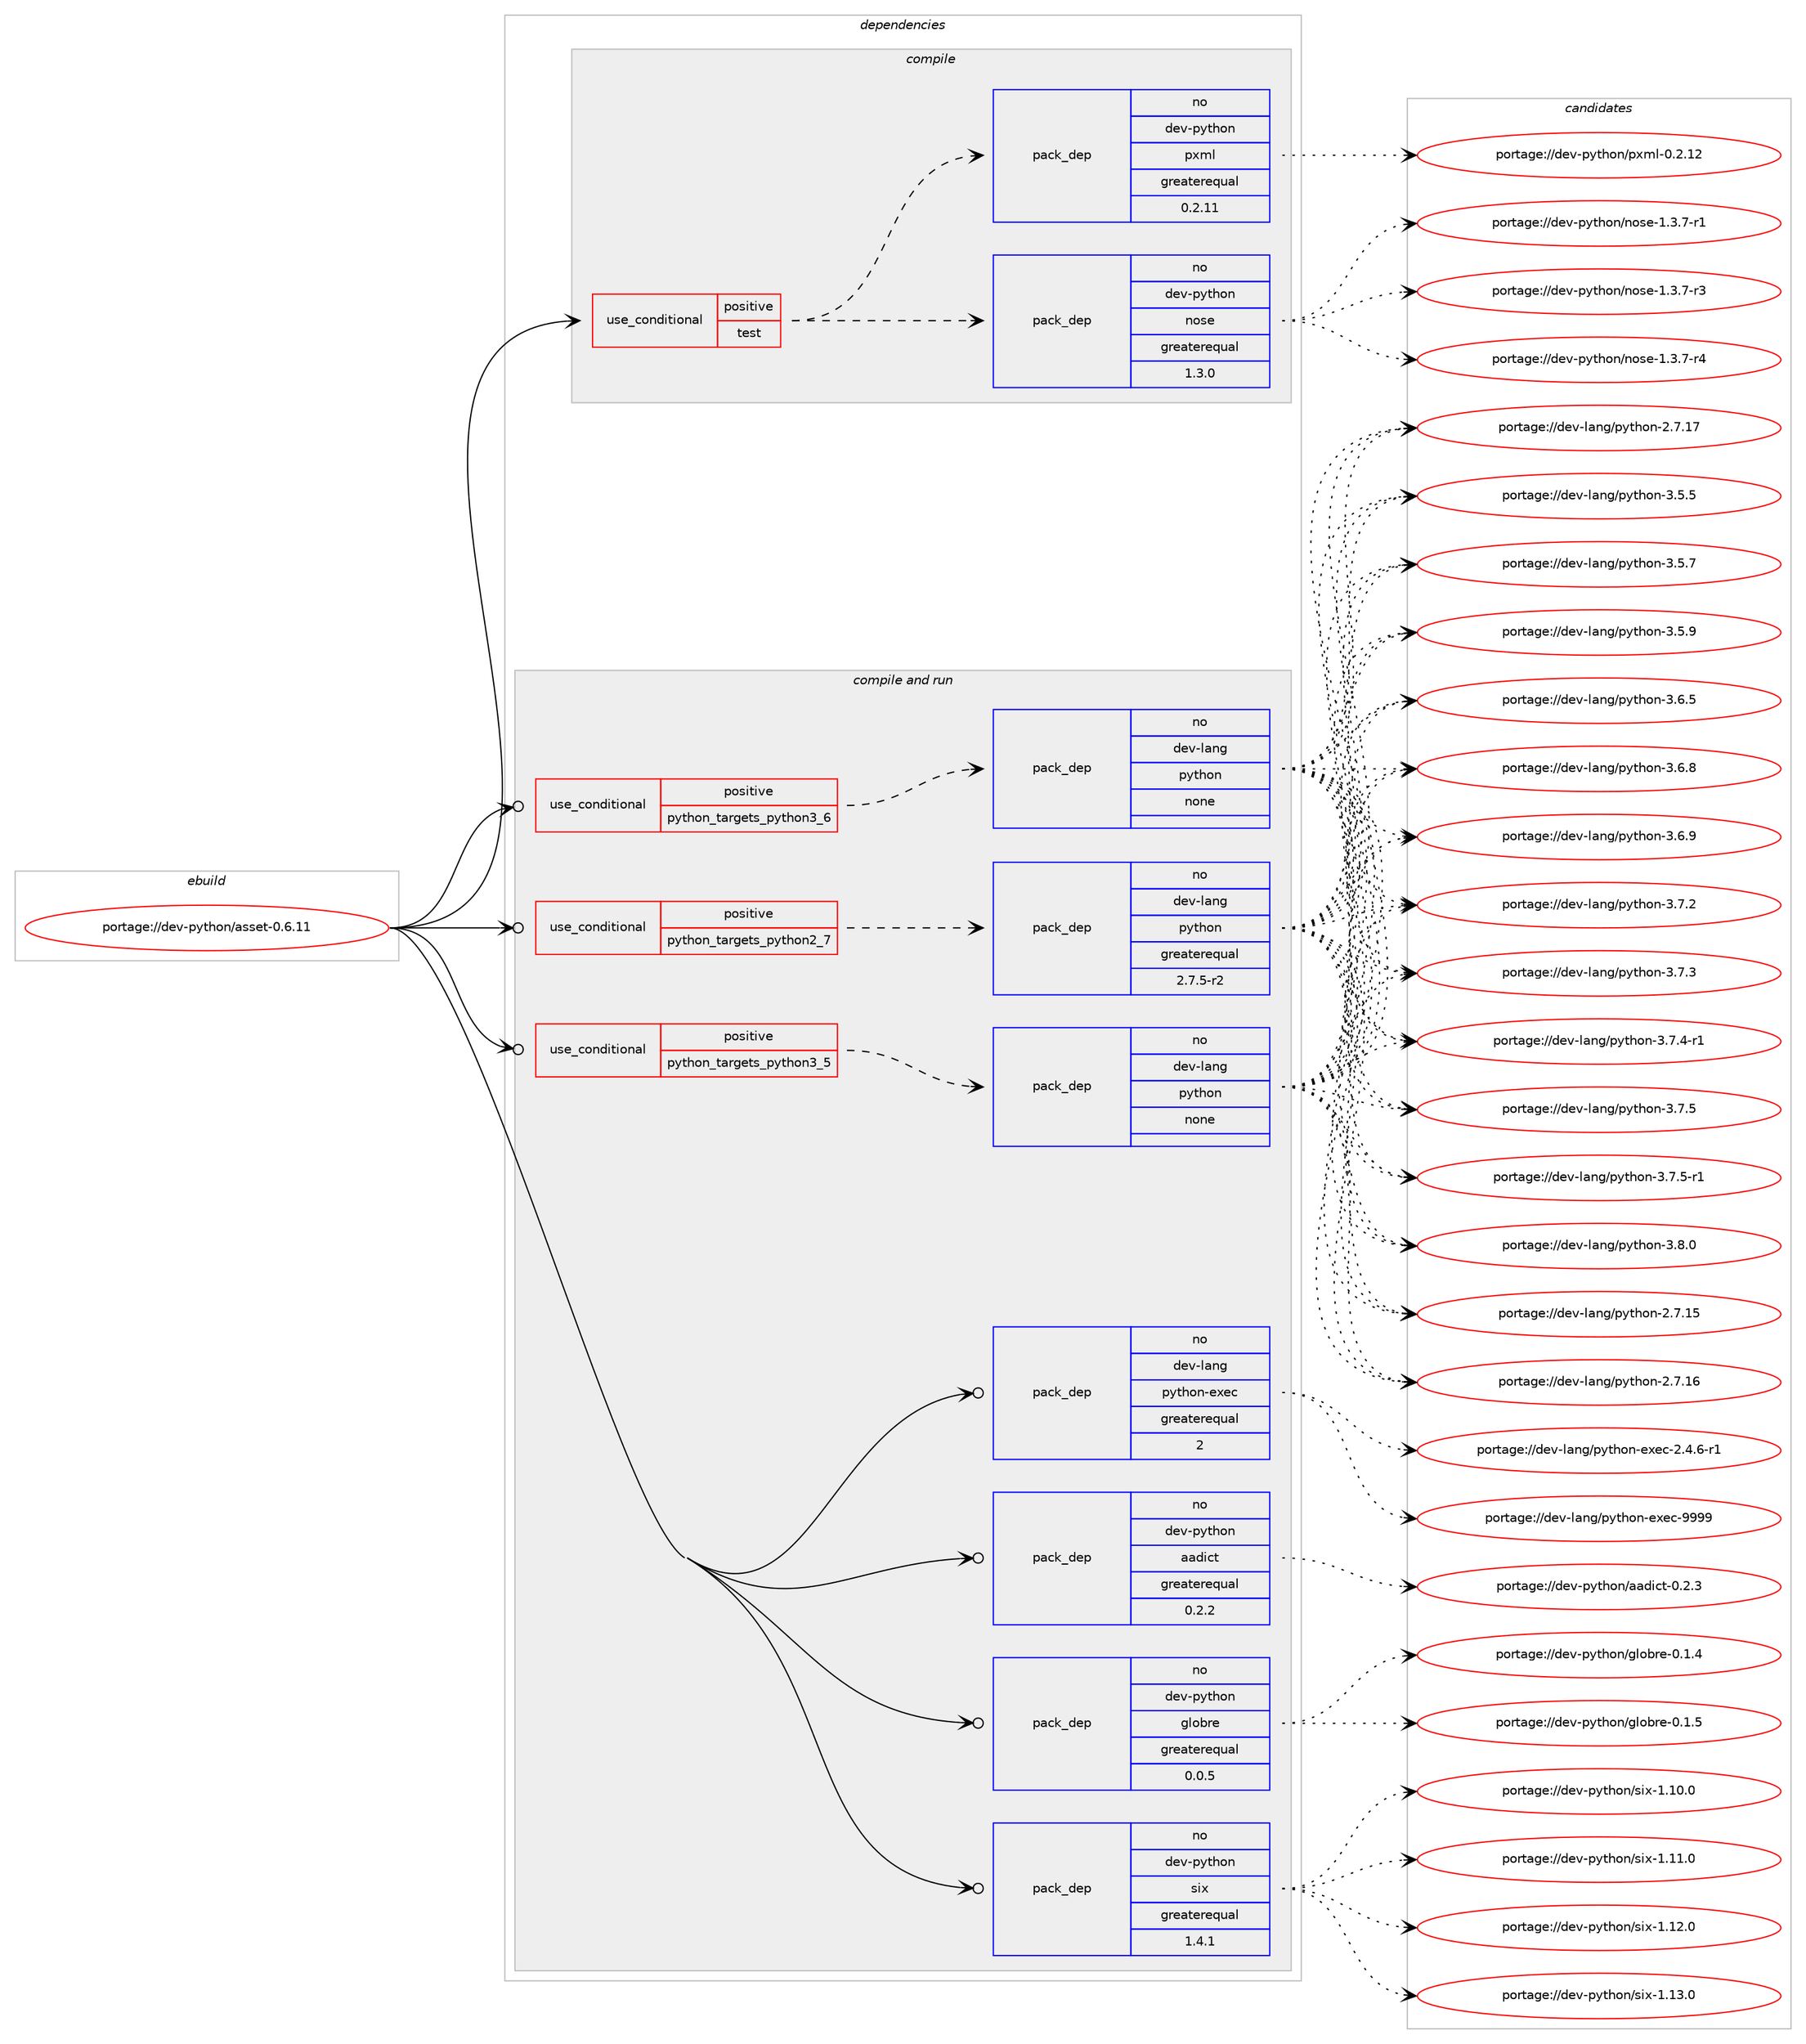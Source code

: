 digraph prolog {

# *************
# Graph options
# *************

newrank=true;
concentrate=true;
compound=true;
graph [rankdir=LR,fontname=Helvetica,fontsize=10,ranksep=1.5];#, ranksep=2.5, nodesep=0.2];
edge  [arrowhead=vee];
node  [fontname=Helvetica,fontsize=10];

# **********
# The ebuild
# **********

subgraph cluster_leftcol {
color=gray;
rank=same;
label=<<i>ebuild</i>>;
id [label="portage://dev-python/asset-0.6.11", color=red, width=4, href="../dev-python/asset-0.6.11.svg"];
}

# ****************
# The dependencies
# ****************

subgraph cluster_midcol {
color=gray;
label=<<i>dependencies</i>>;
subgraph cluster_compile {
fillcolor="#eeeeee";
style=filled;
label=<<i>compile</i>>;
subgraph cond25603 {
dependency129712 [label=<<TABLE BORDER="0" CELLBORDER="1" CELLSPACING="0" CELLPADDING="4"><TR><TD ROWSPAN="3" CELLPADDING="10">use_conditional</TD></TR><TR><TD>positive</TD></TR><TR><TD>test</TD></TR></TABLE>>, shape=none, color=red];
subgraph pack100806 {
dependency129713 [label=<<TABLE BORDER="0" CELLBORDER="1" CELLSPACING="0" CELLPADDING="4" WIDTH="220"><TR><TD ROWSPAN="6" CELLPADDING="30">pack_dep</TD></TR><TR><TD WIDTH="110">no</TD></TR><TR><TD>dev-python</TD></TR><TR><TD>nose</TD></TR><TR><TD>greaterequal</TD></TR><TR><TD>1.3.0</TD></TR></TABLE>>, shape=none, color=blue];
}
dependency129712:e -> dependency129713:w [weight=20,style="dashed",arrowhead="vee"];
subgraph pack100807 {
dependency129714 [label=<<TABLE BORDER="0" CELLBORDER="1" CELLSPACING="0" CELLPADDING="4" WIDTH="220"><TR><TD ROWSPAN="6" CELLPADDING="30">pack_dep</TD></TR><TR><TD WIDTH="110">no</TD></TR><TR><TD>dev-python</TD></TR><TR><TD>pxml</TD></TR><TR><TD>greaterequal</TD></TR><TR><TD>0.2.11</TD></TR></TABLE>>, shape=none, color=blue];
}
dependency129712:e -> dependency129714:w [weight=20,style="dashed",arrowhead="vee"];
}
id:e -> dependency129712:w [weight=20,style="solid",arrowhead="vee"];
}
subgraph cluster_compileandrun {
fillcolor="#eeeeee";
style=filled;
label=<<i>compile and run</i>>;
subgraph cond25604 {
dependency129715 [label=<<TABLE BORDER="0" CELLBORDER="1" CELLSPACING="0" CELLPADDING="4"><TR><TD ROWSPAN="3" CELLPADDING="10">use_conditional</TD></TR><TR><TD>positive</TD></TR><TR><TD>python_targets_python2_7</TD></TR></TABLE>>, shape=none, color=red];
subgraph pack100808 {
dependency129716 [label=<<TABLE BORDER="0" CELLBORDER="1" CELLSPACING="0" CELLPADDING="4" WIDTH="220"><TR><TD ROWSPAN="6" CELLPADDING="30">pack_dep</TD></TR><TR><TD WIDTH="110">no</TD></TR><TR><TD>dev-lang</TD></TR><TR><TD>python</TD></TR><TR><TD>greaterequal</TD></TR><TR><TD>2.7.5-r2</TD></TR></TABLE>>, shape=none, color=blue];
}
dependency129715:e -> dependency129716:w [weight=20,style="dashed",arrowhead="vee"];
}
id:e -> dependency129715:w [weight=20,style="solid",arrowhead="odotvee"];
subgraph cond25605 {
dependency129717 [label=<<TABLE BORDER="0" CELLBORDER="1" CELLSPACING="0" CELLPADDING="4"><TR><TD ROWSPAN="3" CELLPADDING="10">use_conditional</TD></TR><TR><TD>positive</TD></TR><TR><TD>python_targets_python3_5</TD></TR></TABLE>>, shape=none, color=red];
subgraph pack100809 {
dependency129718 [label=<<TABLE BORDER="0" CELLBORDER="1" CELLSPACING="0" CELLPADDING="4" WIDTH="220"><TR><TD ROWSPAN="6" CELLPADDING="30">pack_dep</TD></TR><TR><TD WIDTH="110">no</TD></TR><TR><TD>dev-lang</TD></TR><TR><TD>python</TD></TR><TR><TD>none</TD></TR><TR><TD></TD></TR></TABLE>>, shape=none, color=blue];
}
dependency129717:e -> dependency129718:w [weight=20,style="dashed",arrowhead="vee"];
}
id:e -> dependency129717:w [weight=20,style="solid",arrowhead="odotvee"];
subgraph cond25606 {
dependency129719 [label=<<TABLE BORDER="0" CELLBORDER="1" CELLSPACING="0" CELLPADDING="4"><TR><TD ROWSPAN="3" CELLPADDING="10">use_conditional</TD></TR><TR><TD>positive</TD></TR><TR><TD>python_targets_python3_6</TD></TR></TABLE>>, shape=none, color=red];
subgraph pack100810 {
dependency129720 [label=<<TABLE BORDER="0" CELLBORDER="1" CELLSPACING="0" CELLPADDING="4" WIDTH="220"><TR><TD ROWSPAN="6" CELLPADDING="30">pack_dep</TD></TR><TR><TD WIDTH="110">no</TD></TR><TR><TD>dev-lang</TD></TR><TR><TD>python</TD></TR><TR><TD>none</TD></TR><TR><TD></TD></TR></TABLE>>, shape=none, color=blue];
}
dependency129719:e -> dependency129720:w [weight=20,style="dashed",arrowhead="vee"];
}
id:e -> dependency129719:w [weight=20,style="solid",arrowhead="odotvee"];
subgraph pack100811 {
dependency129721 [label=<<TABLE BORDER="0" CELLBORDER="1" CELLSPACING="0" CELLPADDING="4" WIDTH="220"><TR><TD ROWSPAN="6" CELLPADDING="30">pack_dep</TD></TR><TR><TD WIDTH="110">no</TD></TR><TR><TD>dev-lang</TD></TR><TR><TD>python-exec</TD></TR><TR><TD>greaterequal</TD></TR><TR><TD>2</TD></TR></TABLE>>, shape=none, color=blue];
}
id:e -> dependency129721:w [weight=20,style="solid",arrowhead="odotvee"];
subgraph pack100812 {
dependency129722 [label=<<TABLE BORDER="0" CELLBORDER="1" CELLSPACING="0" CELLPADDING="4" WIDTH="220"><TR><TD ROWSPAN="6" CELLPADDING="30">pack_dep</TD></TR><TR><TD WIDTH="110">no</TD></TR><TR><TD>dev-python</TD></TR><TR><TD>aadict</TD></TR><TR><TD>greaterequal</TD></TR><TR><TD>0.2.2</TD></TR></TABLE>>, shape=none, color=blue];
}
id:e -> dependency129722:w [weight=20,style="solid",arrowhead="odotvee"];
subgraph pack100813 {
dependency129723 [label=<<TABLE BORDER="0" CELLBORDER="1" CELLSPACING="0" CELLPADDING="4" WIDTH="220"><TR><TD ROWSPAN="6" CELLPADDING="30">pack_dep</TD></TR><TR><TD WIDTH="110">no</TD></TR><TR><TD>dev-python</TD></TR><TR><TD>globre</TD></TR><TR><TD>greaterequal</TD></TR><TR><TD>0.0.5</TD></TR></TABLE>>, shape=none, color=blue];
}
id:e -> dependency129723:w [weight=20,style="solid",arrowhead="odotvee"];
subgraph pack100814 {
dependency129724 [label=<<TABLE BORDER="0" CELLBORDER="1" CELLSPACING="0" CELLPADDING="4" WIDTH="220"><TR><TD ROWSPAN="6" CELLPADDING="30">pack_dep</TD></TR><TR><TD WIDTH="110">no</TD></TR><TR><TD>dev-python</TD></TR><TR><TD>six</TD></TR><TR><TD>greaterequal</TD></TR><TR><TD>1.4.1</TD></TR></TABLE>>, shape=none, color=blue];
}
id:e -> dependency129724:w [weight=20,style="solid",arrowhead="odotvee"];
}
subgraph cluster_run {
fillcolor="#eeeeee";
style=filled;
label=<<i>run</i>>;
}
}

# **************
# The candidates
# **************

subgraph cluster_choices {
rank=same;
color=gray;
label=<<i>candidates</i>>;

subgraph choice100806 {
color=black;
nodesep=1;
choiceportage10010111845112121116104111110471101111151014549465146554511449 [label="portage://dev-python/nose-1.3.7-r1", color=red, width=4,href="../dev-python/nose-1.3.7-r1.svg"];
choiceportage10010111845112121116104111110471101111151014549465146554511451 [label="portage://dev-python/nose-1.3.7-r3", color=red, width=4,href="../dev-python/nose-1.3.7-r3.svg"];
choiceportage10010111845112121116104111110471101111151014549465146554511452 [label="portage://dev-python/nose-1.3.7-r4", color=red, width=4,href="../dev-python/nose-1.3.7-r4.svg"];
dependency129713:e -> choiceportage10010111845112121116104111110471101111151014549465146554511449:w [style=dotted,weight="100"];
dependency129713:e -> choiceportage10010111845112121116104111110471101111151014549465146554511451:w [style=dotted,weight="100"];
dependency129713:e -> choiceportage10010111845112121116104111110471101111151014549465146554511452:w [style=dotted,weight="100"];
}
subgraph choice100807 {
color=black;
nodesep=1;
choiceportage100101118451121211161041111104711212010910845484650464950 [label="portage://dev-python/pxml-0.2.12", color=red, width=4,href="../dev-python/pxml-0.2.12.svg"];
dependency129714:e -> choiceportage100101118451121211161041111104711212010910845484650464950:w [style=dotted,weight="100"];
}
subgraph choice100808 {
color=black;
nodesep=1;
choiceportage10010111845108971101034711212111610411111045504655464953 [label="portage://dev-lang/python-2.7.15", color=red, width=4,href="../dev-lang/python-2.7.15.svg"];
choiceportage10010111845108971101034711212111610411111045504655464954 [label="portage://dev-lang/python-2.7.16", color=red, width=4,href="../dev-lang/python-2.7.16.svg"];
choiceportage10010111845108971101034711212111610411111045504655464955 [label="portage://dev-lang/python-2.7.17", color=red, width=4,href="../dev-lang/python-2.7.17.svg"];
choiceportage100101118451089711010347112121116104111110455146534653 [label="portage://dev-lang/python-3.5.5", color=red, width=4,href="../dev-lang/python-3.5.5.svg"];
choiceportage100101118451089711010347112121116104111110455146534655 [label="portage://dev-lang/python-3.5.7", color=red, width=4,href="../dev-lang/python-3.5.7.svg"];
choiceportage100101118451089711010347112121116104111110455146534657 [label="portage://dev-lang/python-3.5.9", color=red, width=4,href="../dev-lang/python-3.5.9.svg"];
choiceportage100101118451089711010347112121116104111110455146544653 [label="portage://dev-lang/python-3.6.5", color=red, width=4,href="../dev-lang/python-3.6.5.svg"];
choiceportage100101118451089711010347112121116104111110455146544656 [label="portage://dev-lang/python-3.6.8", color=red, width=4,href="../dev-lang/python-3.6.8.svg"];
choiceportage100101118451089711010347112121116104111110455146544657 [label="portage://dev-lang/python-3.6.9", color=red, width=4,href="../dev-lang/python-3.6.9.svg"];
choiceportage100101118451089711010347112121116104111110455146554650 [label="portage://dev-lang/python-3.7.2", color=red, width=4,href="../dev-lang/python-3.7.2.svg"];
choiceportage100101118451089711010347112121116104111110455146554651 [label="portage://dev-lang/python-3.7.3", color=red, width=4,href="../dev-lang/python-3.7.3.svg"];
choiceportage1001011184510897110103471121211161041111104551465546524511449 [label="portage://dev-lang/python-3.7.4-r1", color=red, width=4,href="../dev-lang/python-3.7.4-r1.svg"];
choiceportage100101118451089711010347112121116104111110455146554653 [label="portage://dev-lang/python-3.7.5", color=red, width=4,href="../dev-lang/python-3.7.5.svg"];
choiceportage1001011184510897110103471121211161041111104551465546534511449 [label="portage://dev-lang/python-3.7.5-r1", color=red, width=4,href="../dev-lang/python-3.7.5-r1.svg"];
choiceportage100101118451089711010347112121116104111110455146564648 [label="portage://dev-lang/python-3.8.0", color=red, width=4,href="../dev-lang/python-3.8.0.svg"];
dependency129716:e -> choiceportage10010111845108971101034711212111610411111045504655464953:w [style=dotted,weight="100"];
dependency129716:e -> choiceportage10010111845108971101034711212111610411111045504655464954:w [style=dotted,weight="100"];
dependency129716:e -> choiceportage10010111845108971101034711212111610411111045504655464955:w [style=dotted,weight="100"];
dependency129716:e -> choiceportage100101118451089711010347112121116104111110455146534653:w [style=dotted,weight="100"];
dependency129716:e -> choiceportage100101118451089711010347112121116104111110455146534655:w [style=dotted,weight="100"];
dependency129716:e -> choiceportage100101118451089711010347112121116104111110455146534657:w [style=dotted,weight="100"];
dependency129716:e -> choiceportage100101118451089711010347112121116104111110455146544653:w [style=dotted,weight="100"];
dependency129716:e -> choiceportage100101118451089711010347112121116104111110455146544656:w [style=dotted,weight="100"];
dependency129716:e -> choiceportage100101118451089711010347112121116104111110455146544657:w [style=dotted,weight="100"];
dependency129716:e -> choiceportage100101118451089711010347112121116104111110455146554650:w [style=dotted,weight="100"];
dependency129716:e -> choiceportage100101118451089711010347112121116104111110455146554651:w [style=dotted,weight="100"];
dependency129716:e -> choiceportage1001011184510897110103471121211161041111104551465546524511449:w [style=dotted,weight="100"];
dependency129716:e -> choiceportage100101118451089711010347112121116104111110455146554653:w [style=dotted,weight="100"];
dependency129716:e -> choiceportage1001011184510897110103471121211161041111104551465546534511449:w [style=dotted,weight="100"];
dependency129716:e -> choiceportage100101118451089711010347112121116104111110455146564648:w [style=dotted,weight="100"];
}
subgraph choice100809 {
color=black;
nodesep=1;
choiceportage10010111845108971101034711212111610411111045504655464953 [label="portage://dev-lang/python-2.7.15", color=red, width=4,href="../dev-lang/python-2.7.15.svg"];
choiceportage10010111845108971101034711212111610411111045504655464954 [label="portage://dev-lang/python-2.7.16", color=red, width=4,href="../dev-lang/python-2.7.16.svg"];
choiceportage10010111845108971101034711212111610411111045504655464955 [label="portage://dev-lang/python-2.7.17", color=red, width=4,href="../dev-lang/python-2.7.17.svg"];
choiceportage100101118451089711010347112121116104111110455146534653 [label="portage://dev-lang/python-3.5.5", color=red, width=4,href="../dev-lang/python-3.5.5.svg"];
choiceportage100101118451089711010347112121116104111110455146534655 [label="portage://dev-lang/python-3.5.7", color=red, width=4,href="../dev-lang/python-3.5.7.svg"];
choiceportage100101118451089711010347112121116104111110455146534657 [label="portage://dev-lang/python-3.5.9", color=red, width=4,href="../dev-lang/python-3.5.9.svg"];
choiceportage100101118451089711010347112121116104111110455146544653 [label="portage://dev-lang/python-3.6.5", color=red, width=4,href="../dev-lang/python-3.6.5.svg"];
choiceportage100101118451089711010347112121116104111110455146544656 [label="portage://dev-lang/python-3.6.8", color=red, width=4,href="../dev-lang/python-3.6.8.svg"];
choiceportage100101118451089711010347112121116104111110455146544657 [label="portage://dev-lang/python-3.6.9", color=red, width=4,href="../dev-lang/python-3.6.9.svg"];
choiceportage100101118451089711010347112121116104111110455146554650 [label="portage://dev-lang/python-3.7.2", color=red, width=4,href="../dev-lang/python-3.7.2.svg"];
choiceportage100101118451089711010347112121116104111110455146554651 [label="portage://dev-lang/python-3.7.3", color=red, width=4,href="../dev-lang/python-3.7.3.svg"];
choiceportage1001011184510897110103471121211161041111104551465546524511449 [label="portage://dev-lang/python-3.7.4-r1", color=red, width=4,href="../dev-lang/python-3.7.4-r1.svg"];
choiceportage100101118451089711010347112121116104111110455146554653 [label="portage://dev-lang/python-3.7.5", color=red, width=4,href="../dev-lang/python-3.7.5.svg"];
choiceportage1001011184510897110103471121211161041111104551465546534511449 [label="portage://dev-lang/python-3.7.5-r1", color=red, width=4,href="../dev-lang/python-3.7.5-r1.svg"];
choiceportage100101118451089711010347112121116104111110455146564648 [label="portage://dev-lang/python-3.8.0", color=red, width=4,href="../dev-lang/python-3.8.0.svg"];
dependency129718:e -> choiceportage10010111845108971101034711212111610411111045504655464953:w [style=dotted,weight="100"];
dependency129718:e -> choiceportage10010111845108971101034711212111610411111045504655464954:w [style=dotted,weight="100"];
dependency129718:e -> choiceportage10010111845108971101034711212111610411111045504655464955:w [style=dotted,weight="100"];
dependency129718:e -> choiceportage100101118451089711010347112121116104111110455146534653:w [style=dotted,weight="100"];
dependency129718:e -> choiceportage100101118451089711010347112121116104111110455146534655:w [style=dotted,weight="100"];
dependency129718:e -> choiceportage100101118451089711010347112121116104111110455146534657:w [style=dotted,weight="100"];
dependency129718:e -> choiceportage100101118451089711010347112121116104111110455146544653:w [style=dotted,weight="100"];
dependency129718:e -> choiceportage100101118451089711010347112121116104111110455146544656:w [style=dotted,weight="100"];
dependency129718:e -> choiceportage100101118451089711010347112121116104111110455146544657:w [style=dotted,weight="100"];
dependency129718:e -> choiceportage100101118451089711010347112121116104111110455146554650:w [style=dotted,weight="100"];
dependency129718:e -> choiceportage100101118451089711010347112121116104111110455146554651:w [style=dotted,weight="100"];
dependency129718:e -> choiceportage1001011184510897110103471121211161041111104551465546524511449:w [style=dotted,weight="100"];
dependency129718:e -> choiceportage100101118451089711010347112121116104111110455146554653:w [style=dotted,weight="100"];
dependency129718:e -> choiceportage1001011184510897110103471121211161041111104551465546534511449:w [style=dotted,weight="100"];
dependency129718:e -> choiceportage100101118451089711010347112121116104111110455146564648:w [style=dotted,weight="100"];
}
subgraph choice100810 {
color=black;
nodesep=1;
choiceportage10010111845108971101034711212111610411111045504655464953 [label="portage://dev-lang/python-2.7.15", color=red, width=4,href="../dev-lang/python-2.7.15.svg"];
choiceportage10010111845108971101034711212111610411111045504655464954 [label="portage://dev-lang/python-2.7.16", color=red, width=4,href="../dev-lang/python-2.7.16.svg"];
choiceportage10010111845108971101034711212111610411111045504655464955 [label="portage://dev-lang/python-2.7.17", color=red, width=4,href="../dev-lang/python-2.7.17.svg"];
choiceportage100101118451089711010347112121116104111110455146534653 [label="portage://dev-lang/python-3.5.5", color=red, width=4,href="../dev-lang/python-3.5.5.svg"];
choiceportage100101118451089711010347112121116104111110455146534655 [label="portage://dev-lang/python-3.5.7", color=red, width=4,href="../dev-lang/python-3.5.7.svg"];
choiceportage100101118451089711010347112121116104111110455146534657 [label="portage://dev-lang/python-3.5.9", color=red, width=4,href="../dev-lang/python-3.5.9.svg"];
choiceportage100101118451089711010347112121116104111110455146544653 [label="portage://dev-lang/python-3.6.5", color=red, width=4,href="../dev-lang/python-3.6.5.svg"];
choiceportage100101118451089711010347112121116104111110455146544656 [label="portage://dev-lang/python-3.6.8", color=red, width=4,href="../dev-lang/python-3.6.8.svg"];
choiceportage100101118451089711010347112121116104111110455146544657 [label="portage://dev-lang/python-3.6.9", color=red, width=4,href="../dev-lang/python-3.6.9.svg"];
choiceportage100101118451089711010347112121116104111110455146554650 [label="portage://dev-lang/python-3.7.2", color=red, width=4,href="../dev-lang/python-3.7.2.svg"];
choiceportage100101118451089711010347112121116104111110455146554651 [label="portage://dev-lang/python-3.7.3", color=red, width=4,href="../dev-lang/python-3.7.3.svg"];
choiceportage1001011184510897110103471121211161041111104551465546524511449 [label="portage://dev-lang/python-3.7.4-r1", color=red, width=4,href="../dev-lang/python-3.7.4-r1.svg"];
choiceportage100101118451089711010347112121116104111110455146554653 [label="portage://dev-lang/python-3.7.5", color=red, width=4,href="../dev-lang/python-3.7.5.svg"];
choiceportage1001011184510897110103471121211161041111104551465546534511449 [label="portage://dev-lang/python-3.7.5-r1", color=red, width=4,href="../dev-lang/python-3.7.5-r1.svg"];
choiceportage100101118451089711010347112121116104111110455146564648 [label="portage://dev-lang/python-3.8.0", color=red, width=4,href="../dev-lang/python-3.8.0.svg"];
dependency129720:e -> choiceportage10010111845108971101034711212111610411111045504655464953:w [style=dotted,weight="100"];
dependency129720:e -> choiceportage10010111845108971101034711212111610411111045504655464954:w [style=dotted,weight="100"];
dependency129720:e -> choiceportage10010111845108971101034711212111610411111045504655464955:w [style=dotted,weight="100"];
dependency129720:e -> choiceportage100101118451089711010347112121116104111110455146534653:w [style=dotted,weight="100"];
dependency129720:e -> choiceportage100101118451089711010347112121116104111110455146534655:w [style=dotted,weight="100"];
dependency129720:e -> choiceportage100101118451089711010347112121116104111110455146534657:w [style=dotted,weight="100"];
dependency129720:e -> choiceportage100101118451089711010347112121116104111110455146544653:w [style=dotted,weight="100"];
dependency129720:e -> choiceportage100101118451089711010347112121116104111110455146544656:w [style=dotted,weight="100"];
dependency129720:e -> choiceportage100101118451089711010347112121116104111110455146544657:w [style=dotted,weight="100"];
dependency129720:e -> choiceportage100101118451089711010347112121116104111110455146554650:w [style=dotted,weight="100"];
dependency129720:e -> choiceportage100101118451089711010347112121116104111110455146554651:w [style=dotted,weight="100"];
dependency129720:e -> choiceportage1001011184510897110103471121211161041111104551465546524511449:w [style=dotted,weight="100"];
dependency129720:e -> choiceportage100101118451089711010347112121116104111110455146554653:w [style=dotted,weight="100"];
dependency129720:e -> choiceportage1001011184510897110103471121211161041111104551465546534511449:w [style=dotted,weight="100"];
dependency129720:e -> choiceportage100101118451089711010347112121116104111110455146564648:w [style=dotted,weight="100"];
}
subgraph choice100811 {
color=black;
nodesep=1;
choiceportage10010111845108971101034711212111610411111045101120101994550465246544511449 [label="portage://dev-lang/python-exec-2.4.6-r1", color=red, width=4,href="../dev-lang/python-exec-2.4.6-r1.svg"];
choiceportage10010111845108971101034711212111610411111045101120101994557575757 [label="portage://dev-lang/python-exec-9999", color=red, width=4,href="../dev-lang/python-exec-9999.svg"];
dependency129721:e -> choiceportage10010111845108971101034711212111610411111045101120101994550465246544511449:w [style=dotted,weight="100"];
dependency129721:e -> choiceportage10010111845108971101034711212111610411111045101120101994557575757:w [style=dotted,weight="100"];
}
subgraph choice100812 {
color=black;
nodesep=1;
choiceportage1001011184511212111610411111047979710010599116454846504651 [label="portage://dev-python/aadict-0.2.3", color=red, width=4,href="../dev-python/aadict-0.2.3.svg"];
dependency129722:e -> choiceportage1001011184511212111610411111047979710010599116454846504651:w [style=dotted,weight="100"];
}
subgraph choice100813 {
color=black;
nodesep=1;
choiceportage100101118451121211161041111104710310811198114101454846494652 [label="portage://dev-python/globre-0.1.4", color=red, width=4,href="../dev-python/globre-0.1.4.svg"];
choiceportage100101118451121211161041111104710310811198114101454846494653 [label="portage://dev-python/globre-0.1.5", color=red, width=4,href="../dev-python/globre-0.1.5.svg"];
dependency129723:e -> choiceportage100101118451121211161041111104710310811198114101454846494652:w [style=dotted,weight="100"];
dependency129723:e -> choiceportage100101118451121211161041111104710310811198114101454846494653:w [style=dotted,weight="100"];
}
subgraph choice100814 {
color=black;
nodesep=1;
choiceportage100101118451121211161041111104711510512045494649484648 [label="portage://dev-python/six-1.10.0", color=red, width=4,href="../dev-python/six-1.10.0.svg"];
choiceportage100101118451121211161041111104711510512045494649494648 [label="portage://dev-python/six-1.11.0", color=red, width=4,href="../dev-python/six-1.11.0.svg"];
choiceportage100101118451121211161041111104711510512045494649504648 [label="portage://dev-python/six-1.12.0", color=red, width=4,href="../dev-python/six-1.12.0.svg"];
choiceportage100101118451121211161041111104711510512045494649514648 [label="portage://dev-python/six-1.13.0", color=red, width=4,href="../dev-python/six-1.13.0.svg"];
dependency129724:e -> choiceportage100101118451121211161041111104711510512045494649484648:w [style=dotted,weight="100"];
dependency129724:e -> choiceportage100101118451121211161041111104711510512045494649494648:w [style=dotted,weight="100"];
dependency129724:e -> choiceportage100101118451121211161041111104711510512045494649504648:w [style=dotted,weight="100"];
dependency129724:e -> choiceportage100101118451121211161041111104711510512045494649514648:w [style=dotted,weight="100"];
}
}

}
